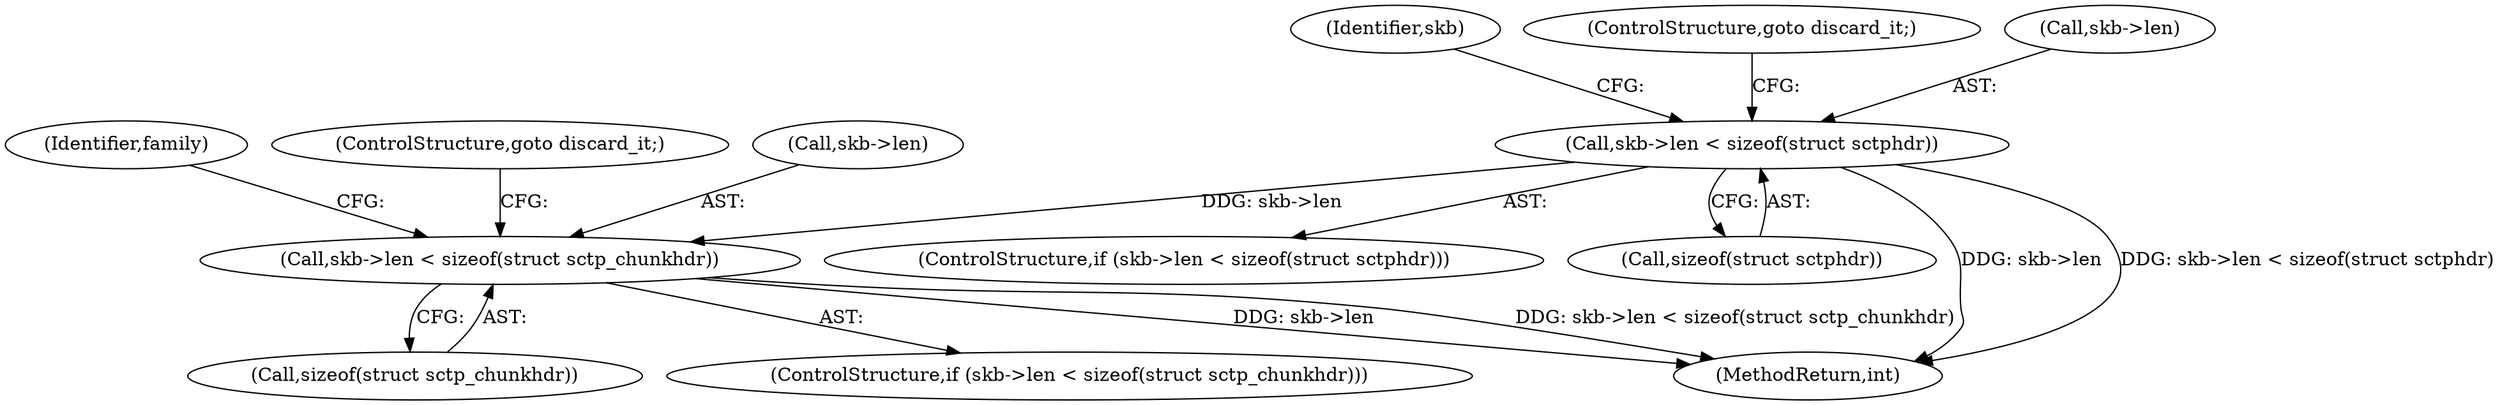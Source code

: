 digraph "0_linux_ae53b5bd77719fed58086c5be60ce4f22bffe1c6@API" {
"1000158" [label="(Call,skb->len < sizeof(struct sctphdr))"];
"1000180" [label="(Call,skb->len < sizeof(struct sctp_chunkhdr))"];
"1000157" [label="(ControlStructure,if (skb->len < sizeof(struct sctphdr)))"];
"1000158" [label="(Call,skb->len < sizeof(struct sctphdr))"];
"1000169" [label="(Identifier,skb)"];
"1000188" [label="(Identifier,family)"];
"1000184" [label="(Call,sizeof(struct sctp_chunkhdr))"];
"1000186" [label="(ControlStructure,goto discard_it;)"];
"1000180" [label="(Call,skb->len < sizeof(struct sctp_chunkhdr))"];
"1000181" [label="(Call,skb->len)"];
"1000164" [label="(ControlStructure,goto discard_it;)"];
"1000159" [label="(Call,skb->len)"];
"1000179" [label="(ControlStructure,if (skb->len < sizeof(struct sctp_chunkhdr)))"];
"1000162" [label="(Call,sizeof(struct sctphdr))"];
"1000436" [label="(MethodReturn,int)"];
"1000158" -> "1000157"  [label="AST: "];
"1000158" -> "1000162"  [label="CFG: "];
"1000159" -> "1000158"  [label="AST: "];
"1000162" -> "1000158"  [label="AST: "];
"1000164" -> "1000158"  [label="CFG: "];
"1000169" -> "1000158"  [label="CFG: "];
"1000158" -> "1000436"  [label="DDG: skb->len"];
"1000158" -> "1000436"  [label="DDG: skb->len < sizeof(struct sctphdr)"];
"1000158" -> "1000180"  [label="DDG: skb->len"];
"1000180" -> "1000179"  [label="AST: "];
"1000180" -> "1000184"  [label="CFG: "];
"1000181" -> "1000180"  [label="AST: "];
"1000184" -> "1000180"  [label="AST: "];
"1000186" -> "1000180"  [label="CFG: "];
"1000188" -> "1000180"  [label="CFG: "];
"1000180" -> "1000436"  [label="DDG: skb->len"];
"1000180" -> "1000436"  [label="DDG: skb->len < sizeof(struct sctp_chunkhdr)"];
}
